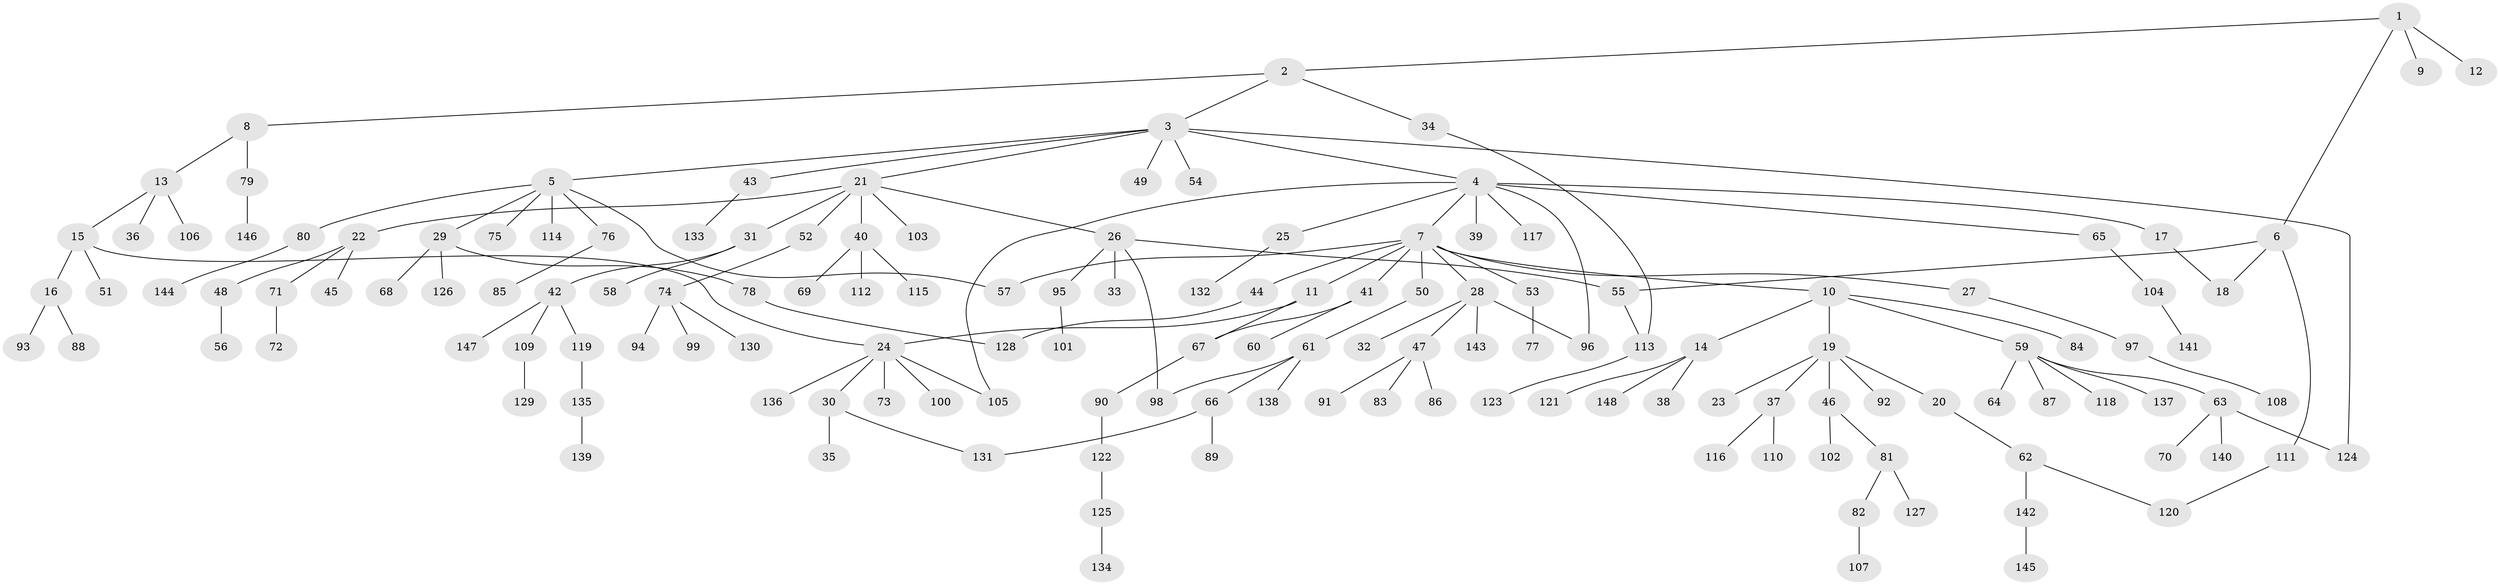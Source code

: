 // coarse degree distribution, {3: 0.09174311926605505, 4: 0.09174311926605505, 7: 0.027522935779816515, 9: 0.01834862385321101, 10: 0.009174311926605505, 5: 0.01834862385321101, 1: 0.5229357798165137, 2: 0.2018348623853211, 6: 0.01834862385321101}
// Generated by graph-tools (version 1.1) at 2025/41/03/06/25 10:41:30]
// undirected, 148 vertices, 160 edges
graph export_dot {
graph [start="1"]
  node [color=gray90,style=filled];
  1;
  2;
  3;
  4;
  5;
  6;
  7;
  8;
  9;
  10;
  11;
  12;
  13;
  14;
  15;
  16;
  17;
  18;
  19;
  20;
  21;
  22;
  23;
  24;
  25;
  26;
  27;
  28;
  29;
  30;
  31;
  32;
  33;
  34;
  35;
  36;
  37;
  38;
  39;
  40;
  41;
  42;
  43;
  44;
  45;
  46;
  47;
  48;
  49;
  50;
  51;
  52;
  53;
  54;
  55;
  56;
  57;
  58;
  59;
  60;
  61;
  62;
  63;
  64;
  65;
  66;
  67;
  68;
  69;
  70;
  71;
  72;
  73;
  74;
  75;
  76;
  77;
  78;
  79;
  80;
  81;
  82;
  83;
  84;
  85;
  86;
  87;
  88;
  89;
  90;
  91;
  92;
  93;
  94;
  95;
  96;
  97;
  98;
  99;
  100;
  101;
  102;
  103;
  104;
  105;
  106;
  107;
  108;
  109;
  110;
  111;
  112;
  113;
  114;
  115;
  116;
  117;
  118;
  119;
  120;
  121;
  122;
  123;
  124;
  125;
  126;
  127;
  128;
  129;
  130;
  131;
  132;
  133;
  134;
  135;
  136;
  137;
  138;
  139;
  140;
  141;
  142;
  143;
  144;
  145;
  146;
  147;
  148;
  1 -- 2;
  1 -- 6;
  1 -- 9;
  1 -- 12;
  2 -- 3;
  2 -- 8;
  2 -- 34;
  3 -- 4;
  3 -- 5;
  3 -- 21;
  3 -- 43;
  3 -- 49;
  3 -- 54;
  3 -- 124;
  4 -- 7;
  4 -- 17;
  4 -- 25;
  4 -- 39;
  4 -- 65;
  4 -- 96;
  4 -- 105;
  4 -- 117;
  5 -- 29;
  5 -- 57;
  5 -- 75;
  5 -- 76;
  5 -- 80;
  5 -- 114;
  6 -- 111;
  6 -- 18;
  6 -- 55;
  7 -- 10;
  7 -- 11;
  7 -- 27;
  7 -- 28;
  7 -- 41;
  7 -- 44;
  7 -- 50;
  7 -- 53;
  7 -- 57;
  8 -- 13;
  8 -- 79;
  10 -- 14;
  10 -- 19;
  10 -- 59;
  10 -- 84;
  11 -- 24;
  11 -- 67;
  13 -- 15;
  13 -- 36;
  13 -- 106;
  14 -- 38;
  14 -- 121;
  14 -- 148;
  15 -- 16;
  15 -- 51;
  15 -- 24;
  16 -- 88;
  16 -- 93;
  17 -- 18;
  19 -- 20;
  19 -- 23;
  19 -- 37;
  19 -- 46;
  19 -- 92;
  20 -- 62;
  21 -- 22;
  21 -- 26;
  21 -- 31;
  21 -- 40;
  21 -- 52;
  21 -- 103;
  22 -- 45;
  22 -- 48;
  22 -- 71;
  24 -- 30;
  24 -- 73;
  24 -- 100;
  24 -- 136;
  24 -- 105;
  25 -- 132;
  26 -- 33;
  26 -- 55;
  26 -- 95;
  26 -- 98;
  27 -- 97;
  28 -- 32;
  28 -- 47;
  28 -- 143;
  28 -- 96;
  29 -- 68;
  29 -- 78;
  29 -- 126;
  30 -- 35;
  30 -- 131;
  31 -- 42;
  31 -- 58;
  34 -- 113;
  37 -- 110;
  37 -- 116;
  40 -- 69;
  40 -- 112;
  40 -- 115;
  41 -- 60;
  41 -- 67;
  42 -- 109;
  42 -- 119;
  42 -- 147;
  43 -- 133;
  44 -- 128;
  46 -- 81;
  46 -- 102;
  47 -- 83;
  47 -- 86;
  47 -- 91;
  48 -- 56;
  50 -- 61;
  52 -- 74;
  53 -- 77;
  55 -- 113;
  59 -- 63;
  59 -- 64;
  59 -- 87;
  59 -- 118;
  59 -- 137;
  61 -- 66;
  61 -- 98;
  61 -- 138;
  62 -- 120;
  62 -- 142;
  63 -- 70;
  63 -- 124;
  63 -- 140;
  65 -- 104;
  66 -- 89;
  66 -- 131;
  67 -- 90;
  71 -- 72;
  74 -- 94;
  74 -- 99;
  74 -- 130;
  76 -- 85;
  78 -- 128;
  79 -- 146;
  80 -- 144;
  81 -- 82;
  81 -- 127;
  82 -- 107;
  90 -- 122;
  95 -- 101;
  97 -- 108;
  104 -- 141;
  109 -- 129;
  111 -- 120;
  113 -- 123;
  119 -- 135;
  122 -- 125;
  125 -- 134;
  135 -- 139;
  142 -- 145;
}
